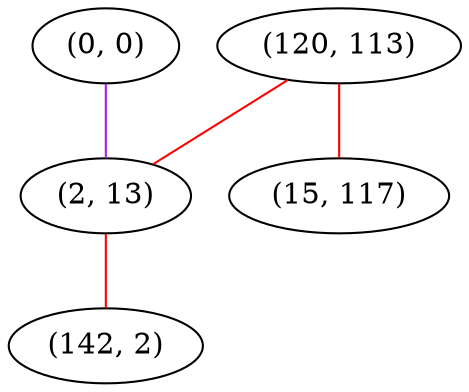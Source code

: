 graph "" {
"(120, 113)";
"(0, 0)";
"(2, 13)";
"(15, 117)";
"(142, 2)";
"(120, 113)" -- "(2, 13)"  [color=red, key=0, weight=1];
"(120, 113)" -- "(15, 117)"  [color=red, key=0, weight=1];
"(0, 0)" -- "(2, 13)"  [color=purple, key=0, weight=4];
"(2, 13)" -- "(142, 2)"  [color=red, key=0, weight=1];
}
